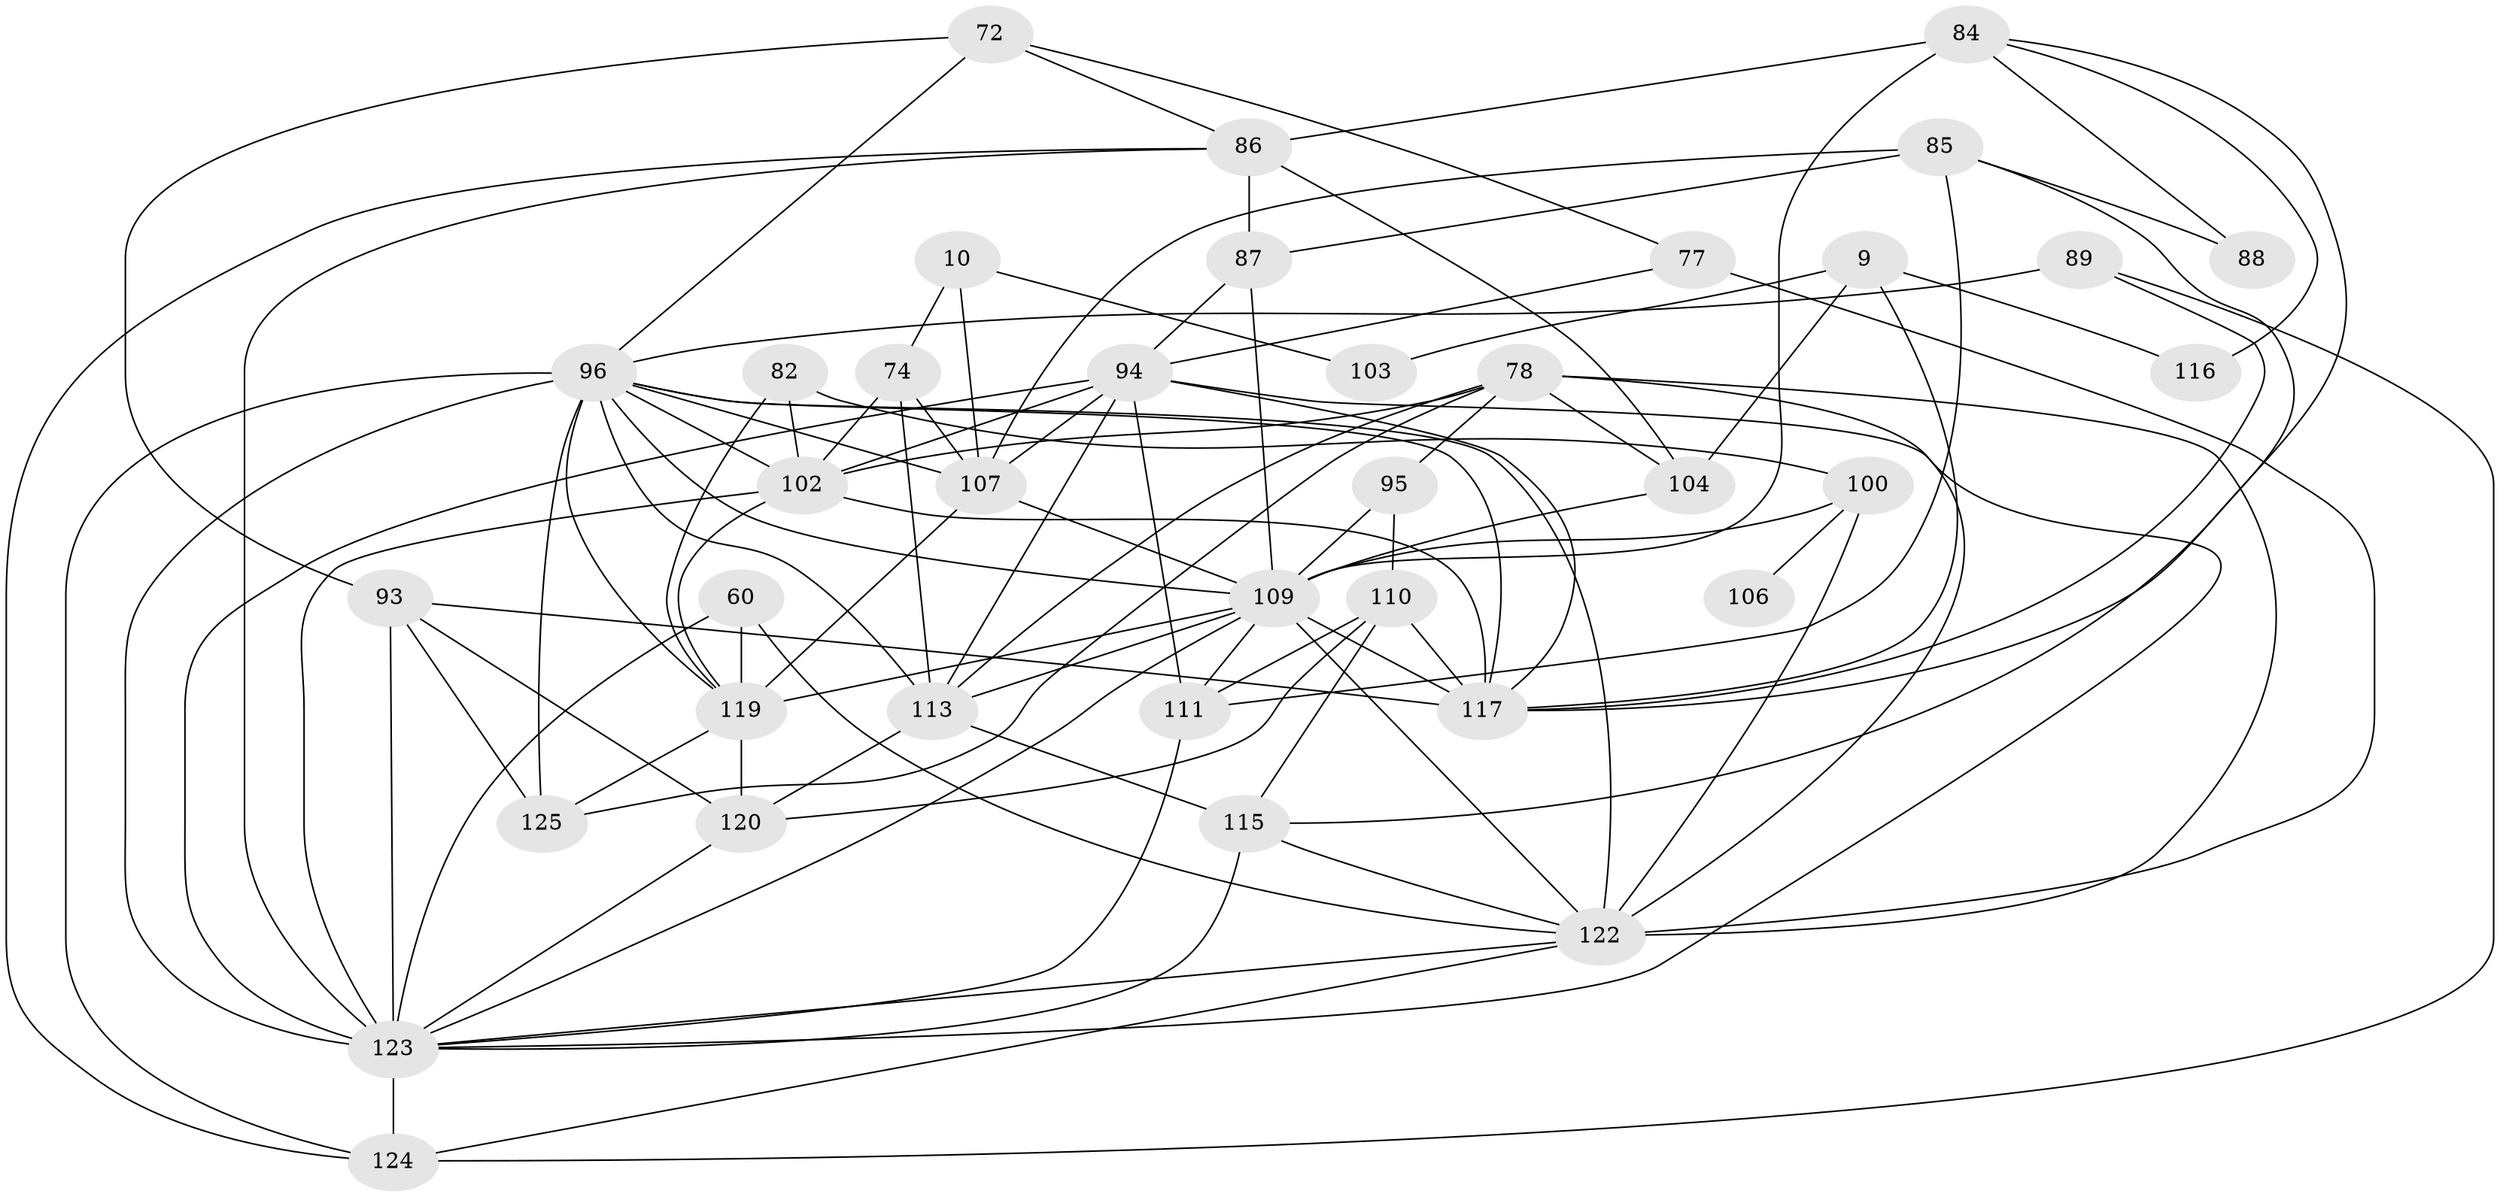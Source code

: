// original degree distribution, {4: 0.288, 6: 0.072, 3: 0.232, 2: 0.128, 5: 0.256, 8: 0.016, 7: 0.008}
// Generated by graph-tools (version 1.1) at 2025/52/03/04/25 21:52:47]
// undirected, 37 vertices, 101 edges
graph export_dot {
graph [start="1"]
  node [color=gray90,style=filled];
  9;
  10;
  60 [super="+50"];
  72;
  74 [super="+51"];
  77;
  78 [super="+32+64+43+31+57"];
  82;
  84 [super="+42"];
  85 [super="+69"];
  86 [super="+58"];
  87;
  88;
  89 [super="+75"];
  93 [super="+44"];
  94 [super="+62+46+71+56"];
  95 [super="+21"];
  96 [super="+23+52+90+80"];
  100 [super="+7"];
  102 [super="+76"];
  103 [super="+28"];
  104;
  106;
  107 [super="+67"];
  109 [super="+97+36+73+54"];
  110;
  111 [super="+81+66"];
  113 [super="+3+4"];
  115;
  116;
  117 [super="+34+30+92+79"];
  119 [super="+2+13"];
  120 [super="+68"];
  122 [super="+65+118+98+114"];
  123 [super="+25+49+91+112"];
  124 [super="+48+121"];
  125 [super="+27"];
  9 -- 103 [weight=2];
  9 -- 104;
  9 -- 116;
  9 -- 117;
  10 -- 74 [weight=2];
  10 -- 103 [weight=2];
  10 -- 107;
  60 -- 119 [weight=3];
  60 -- 122 [weight=2];
  60 -- 123;
  72 -- 77;
  72 -- 93;
  72 -- 86;
  72 -- 96;
  74 -- 113;
  74 -- 107;
  74 -- 102;
  77 -- 94;
  77 -- 122 [weight=4];
  78 -- 125;
  78 -- 102 [weight=2];
  78 -- 104;
  78 -- 113 [weight=2];
  78 -- 122 [weight=3];
  78 -- 95;
  78 -- 123 [weight=3];
  82 -- 100 [weight=2];
  82 -- 119;
  82 -- 102;
  84 -- 86 [weight=2];
  84 -- 88;
  84 -- 116;
  84 -- 117;
  84 -- 109;
  85 -- 87;
  85 -- 88;
  85 -- 111;
  85 -- 115;
  85 -- 107 [weight=2];
  86 -- 87;
  86 -- 104;
  86 -- 124;
  86 -- 123;
  87 -- 109 [weight=2];
  87 -- 94;
  89 -- 124;
  89 -- 117;
  89 -- 96;
  93 -- 125 [weight=2];
  93 -- 120;
  93 -- 117;
  93 -- 123;
  94 -- 123 [weight=2];
  94 -- 111 [weight=4];
  94 -- 113;
  94 -- 102;
  94 -- 107 [weight=2];
  94 -- 117;
  94 -- 122 [weight=2];
  95 -- 110;
  95 -- 109;
  96 -- 113 [weight=3];
  96 -- 124 [weight=5];
  96 -- 119;
  96 -- 107 [weight=2];
  96 -- 102;
  96 -- 122 [weight=3];
  96 -- 109 [weight=2];
  96 -- 117;
  96 -- 125 [weight=2];
  96 -- 123 [weight=2];
  100 -- 106 [weight=2];
  100 -- 109 [weight=2];
  100 -- 122;
  102 -- 119;
  102 -- 117 [weight=2];
  102 -- 123 [weight=2];
  104 -- 109;
  107 -- 119;
  107 -- 109;
  109 -- 113;
  109 -- 117 [weight=5];
  109 -- 119;
  109 -- 111 [weight=3];
  109 -- 122 [weight=4];
  109 -- 123 [weight=3];
  110 -- 115;
  110 -- 120;
  110 -- 117;
  110 -- 111;
  111 -- 123 [weight=2];
  113 -- 115;
  113 -- 120;
  115 -- 123;
  115 -- 122;
  119 -- 125;
  119 -- 120;
  120 -- 123;
  122 -- 124;
  122 -- 123;
  123 -- 124 [weight=5];
}
